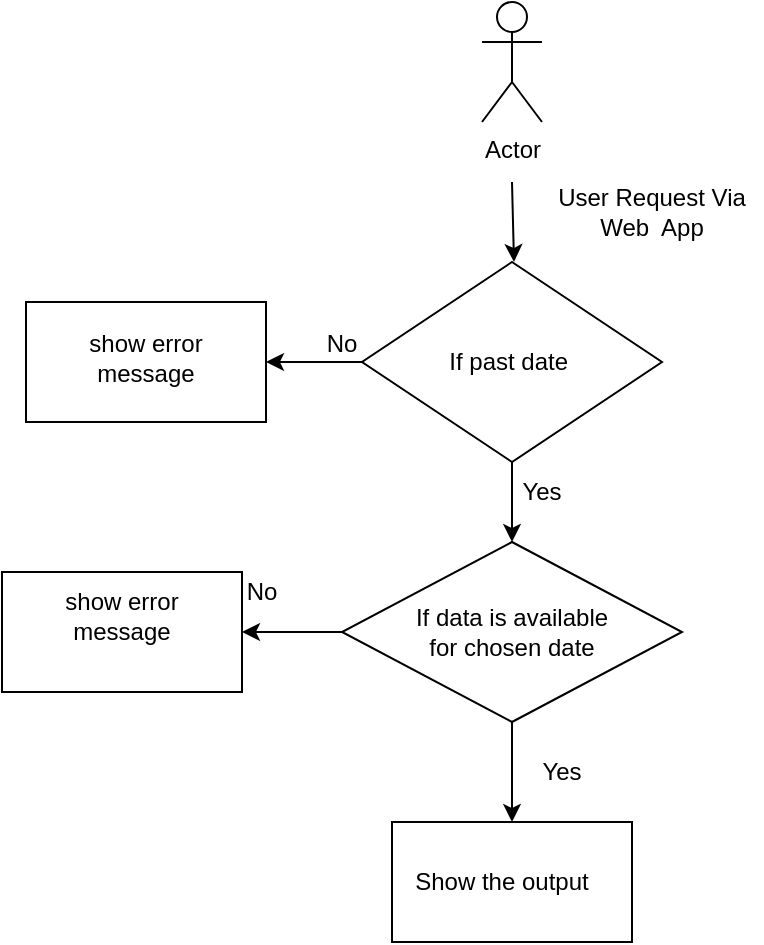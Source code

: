 <mxfile version="26.1.1">
  <diagram name="Page-1" id="X4RqQsJDIR7zH8DhYJAV">
    <mxGraphModel dx="872" dy="469" grid="1" gridSize="10" guides="1" tooltips="1" connect="1" arrows="1" fold="1" page="1" pageScale="1" pageWidth="850" pageHeight="1100" math="0" shadow="0">
      <root>
        <mxCell id="0" />
        <mxCell id="1" parent="0" />
        <mxCell id="484FyIkUnXDS8Jq0TAyO-3" value="" style="endArrow=classic;html=1;rounded=0;" edge="1" parent="1">
          <mxGeometry width="50" height="50" relative="1" as="geometry">
            <mxPoint x="425" y="110" as="sourcePoint" />
            <mxPoint x="426" y="150" as="targetPoint" />
          </mxGeometry>
        </mxCell>
        <mxCell id="484FyIkUnXDS8Jq0TAyO-6" value="Actor" style="shape=umlActor;verticalLabelPosition=bottom;verticalAlign=top;html=1;outlineConnect=0;" vertex="1" parent="1">
          <mxGeometry x="410" y="20" width="30" height="60" as="geometry" />
        </mxCell>
        <mxCell id="484FyIkUnXDS8Jq0TAyO-9" value="User Request Via Web&amp;nbsp; App" style="text;html=1;align=center;verticalAlign=middle;whiteSpace=wrap;rounded=0;" vertex="1" parent="1">
          <mxGeometry x="440" y="110" width="110" height="30" as="geometry" />
        </mxCell>
        <mxCell id="484FyIkUnXDS8Jq0TAyO-11" value="If past date&amp;nbsp;" style="rhombus;whiteSpace=wrap;html=1;" vertex="1" parent="1">
          <mxGeometry x="350" y="150" width="150" height="100" as="geometry" />
        </mxCell>
        <mxCell id="484FyIkUnXDS8Jq0TAyO-12" value="Yes" style="text;html=1;align=center;verticalAlign=middle;whiteSpace=wrap;rounded=0;" vertex="1" parent="1">
          <mxGeometry x="410" y="250" width="60" height="30" as="geometry" />
        </mxCell>
        <mxCell id="484FyIkUnXDS8Jq0TAyO-13" value="" style="endArrow=classic;html=1;rounded=0;exitX=0.5;exitY=1;exitDx=0;exitDy=0;entryX=0.5;entryY=0;entryDx=0;entryDy=0;" edge="1" parent="1" source="484FyIkUnXDS8Jq0TAyO-11" target="484FyIkUnXDS8Jq0TAyO-20">
          <mxGeometry width="50" height="50" relative="1" as="geometry">
            <mxPoint x="400" y="370" as="sourcePoint" />
            <mxPoint x="580" y="200" as="targetPoint" />
          </mxGeometry>
        </mxCell>
        <mxCell id="484FyIkUnXDS8Jq0TAyO-16" value="" style="endArrow=classic;html=1;rounded=0;exitX=0;exitY=0.5;exitDx=0;exitDy=0;" edge="1" parent="1" source="484FyIkUnXDS8Jq0TAyO-11" target="484FyIkUnXDS8Jq0TAyO-17">
          <mxGeometry width="50" height="50" relative="1" as="geometry">
            <mxPoint x="400" y="370" as="sourcePoint" />
            <mxPoint x="270" y="200" as="targetPoint" />
          </mxGeometry>
        </mxCell>
        <mxCell id="484FyIkUnXDS8Jq0TAyO-17" value="" style="rounded=0;whiteSpace=wrap;html=1;" vertex="1" parent="1">
          <mxGeometry x="182" y="170" width="120" height="60" as="geometry" />
        </mxCell>
        <mxCell id="484FyIkUnXDS8Jq0TAyO-18" value="show error message" style="text;html=1;align=center;verticalAlign=middle;whiteSpace=wrap;rounded=0;" vertex="1" parent="1">
          <mxGeometry x="187" y="176" width="110" height="44" as="geometry" />
        </mxCell>
        <mxCell id="484FyIkUnXDS8Jq0TAyO-19" value="No" style="text;html=1;align=center;verticalAlign=middle;whiteSpace=wrap;rounded=0;" vertex="1" parent="1">
          <mxGeometry x="310" y="176" width="60" height="30" as="geometry" />
        </mxCell>
        <mxCell id="484FyIkUnXDS8Jq0TAyO-20" value="" style="rhombus;whiteSpace=wrap;html=1;" vertex="1" parent="1">
          <mxGeometry x="340" y="290" width="170" height="90" as="geometry" />
        </mxCell>
        <mxCell id="484FyIkUnXDS8Jq0TAyO-21" value="If data is available for chosen date" style="text;html=1;align=center;verticalAlign=middle;whiteSpace=wrap;rounded=0;" vertex="1" parent="1">
          <mxGeometry x="370" y="320" width="110" height="30" as="geometry" />
        </mxCell>
        <mxCell id="484FyIkUnXDS8Jq0TAyO-22" value="" style="rounded=0;whiteSpace=wrap;html=1;" vertex="1" parent="1">
          <mxGeometry x="365" y="430" width="120" height="60" as="geometry" />
        </mxCell>
        <mxCell id="484FyIkUnXDS8Jq0TAyO-24" value="Show the output" style="text;html=1;align=center;verticalAlign=middle;whiteSpace=wrap;rounded=0;" vertex="1" parent="1">
          <mxGeometry x="370" y="440" width="100" height="40" as="geometry" />
        </mxCell>
        <mxCell id="484FyIkUnXDS8Jq0TAyO-25" value="" style="endArrow=classic;html=1;rounded=0;entryX=0.5;entryY=0;entryDx=0;entryDy=0;exitX=0.5;exitY=1;exitDx=0;exitDy=0;" edge="1" parent="1" source="484FyIkUnXDS8Jq0TAyO-20" target="484FyIkUnXDS8Jq0TAyO-22">
          <mxGeometry width="50" height="50" relative="1" as="geometry">
            <mxPoint x="400" y="390" as="sourcePoint" />
            <mxPoint x="450" y="340" as="targetPoint" />
          </mxGeometry>
        </mxCell>
        <mxCell id="484FyIkUnXDS8Jq0TAyO-26" value="Yes" style="text;html=1;align=center;verticalAlign=middle;whiteSpace=wrap;rounded=0;" vertex="1" parent="1">
          <mxGeometry x="420" y="390" width="60" height="30" as="geometry" />
        </mxCell>
        <mxCell id="484FyIkUnXDS8Jq0TAyO-27" value="No" style="text;html=1;align=center;verticalAlign=middle;whiteSpace=wrap;rounded=0;" vertex="1" parent="1">
          <mxGeometry x="270" y="300" width="60" height="30" as="geometry" />
        </mxCell>
        <mxCell id="484FyIkUnXDS8Jq0TAyO-28" value="" style="endArrow=classic;html=1;rounded=0;exitX=0;exitY=0.5;exitDx=0;exitDy=0;" edge="1" parent="1" source="484FyIkUnXDS8Jq0TAyO-20" target="484FyIkUnXDS8Jq0TAyO-29">
          <mxGeometry width="50" height="50" relative="1" as="geometry">
            <mxPoint x="400" y="390" as="sourcePoint" />
            <mxPoint x="260" y="335" as="targetPoint" />
          </mxGeometry>
        </mxCell>
        <mxCell id="484FyIkUnXDS8Jq0TAyO-29" value="" style="rounded=0;whiteSpace=wrap;html=1;" vertex="1" parent="1">
          <mxGeometry x="170" y="305" width="120" height="60" as="geometry" />
        </mxCell>
        <mxCell id="484FyIkUnXDS8Jq0TAyO-30" value="show error message" style="text;html=1;align=center;verticalAlign=middle;whiteSpace=wrap;rounded=0;" vertex="1" parent="1">
          <mxGeometry x="175" y="305" width="110" height="44" as="geometry" />
        </mxCell>
      </root>
    </mxGraphModel>
  </diagram>
</mxfile>
